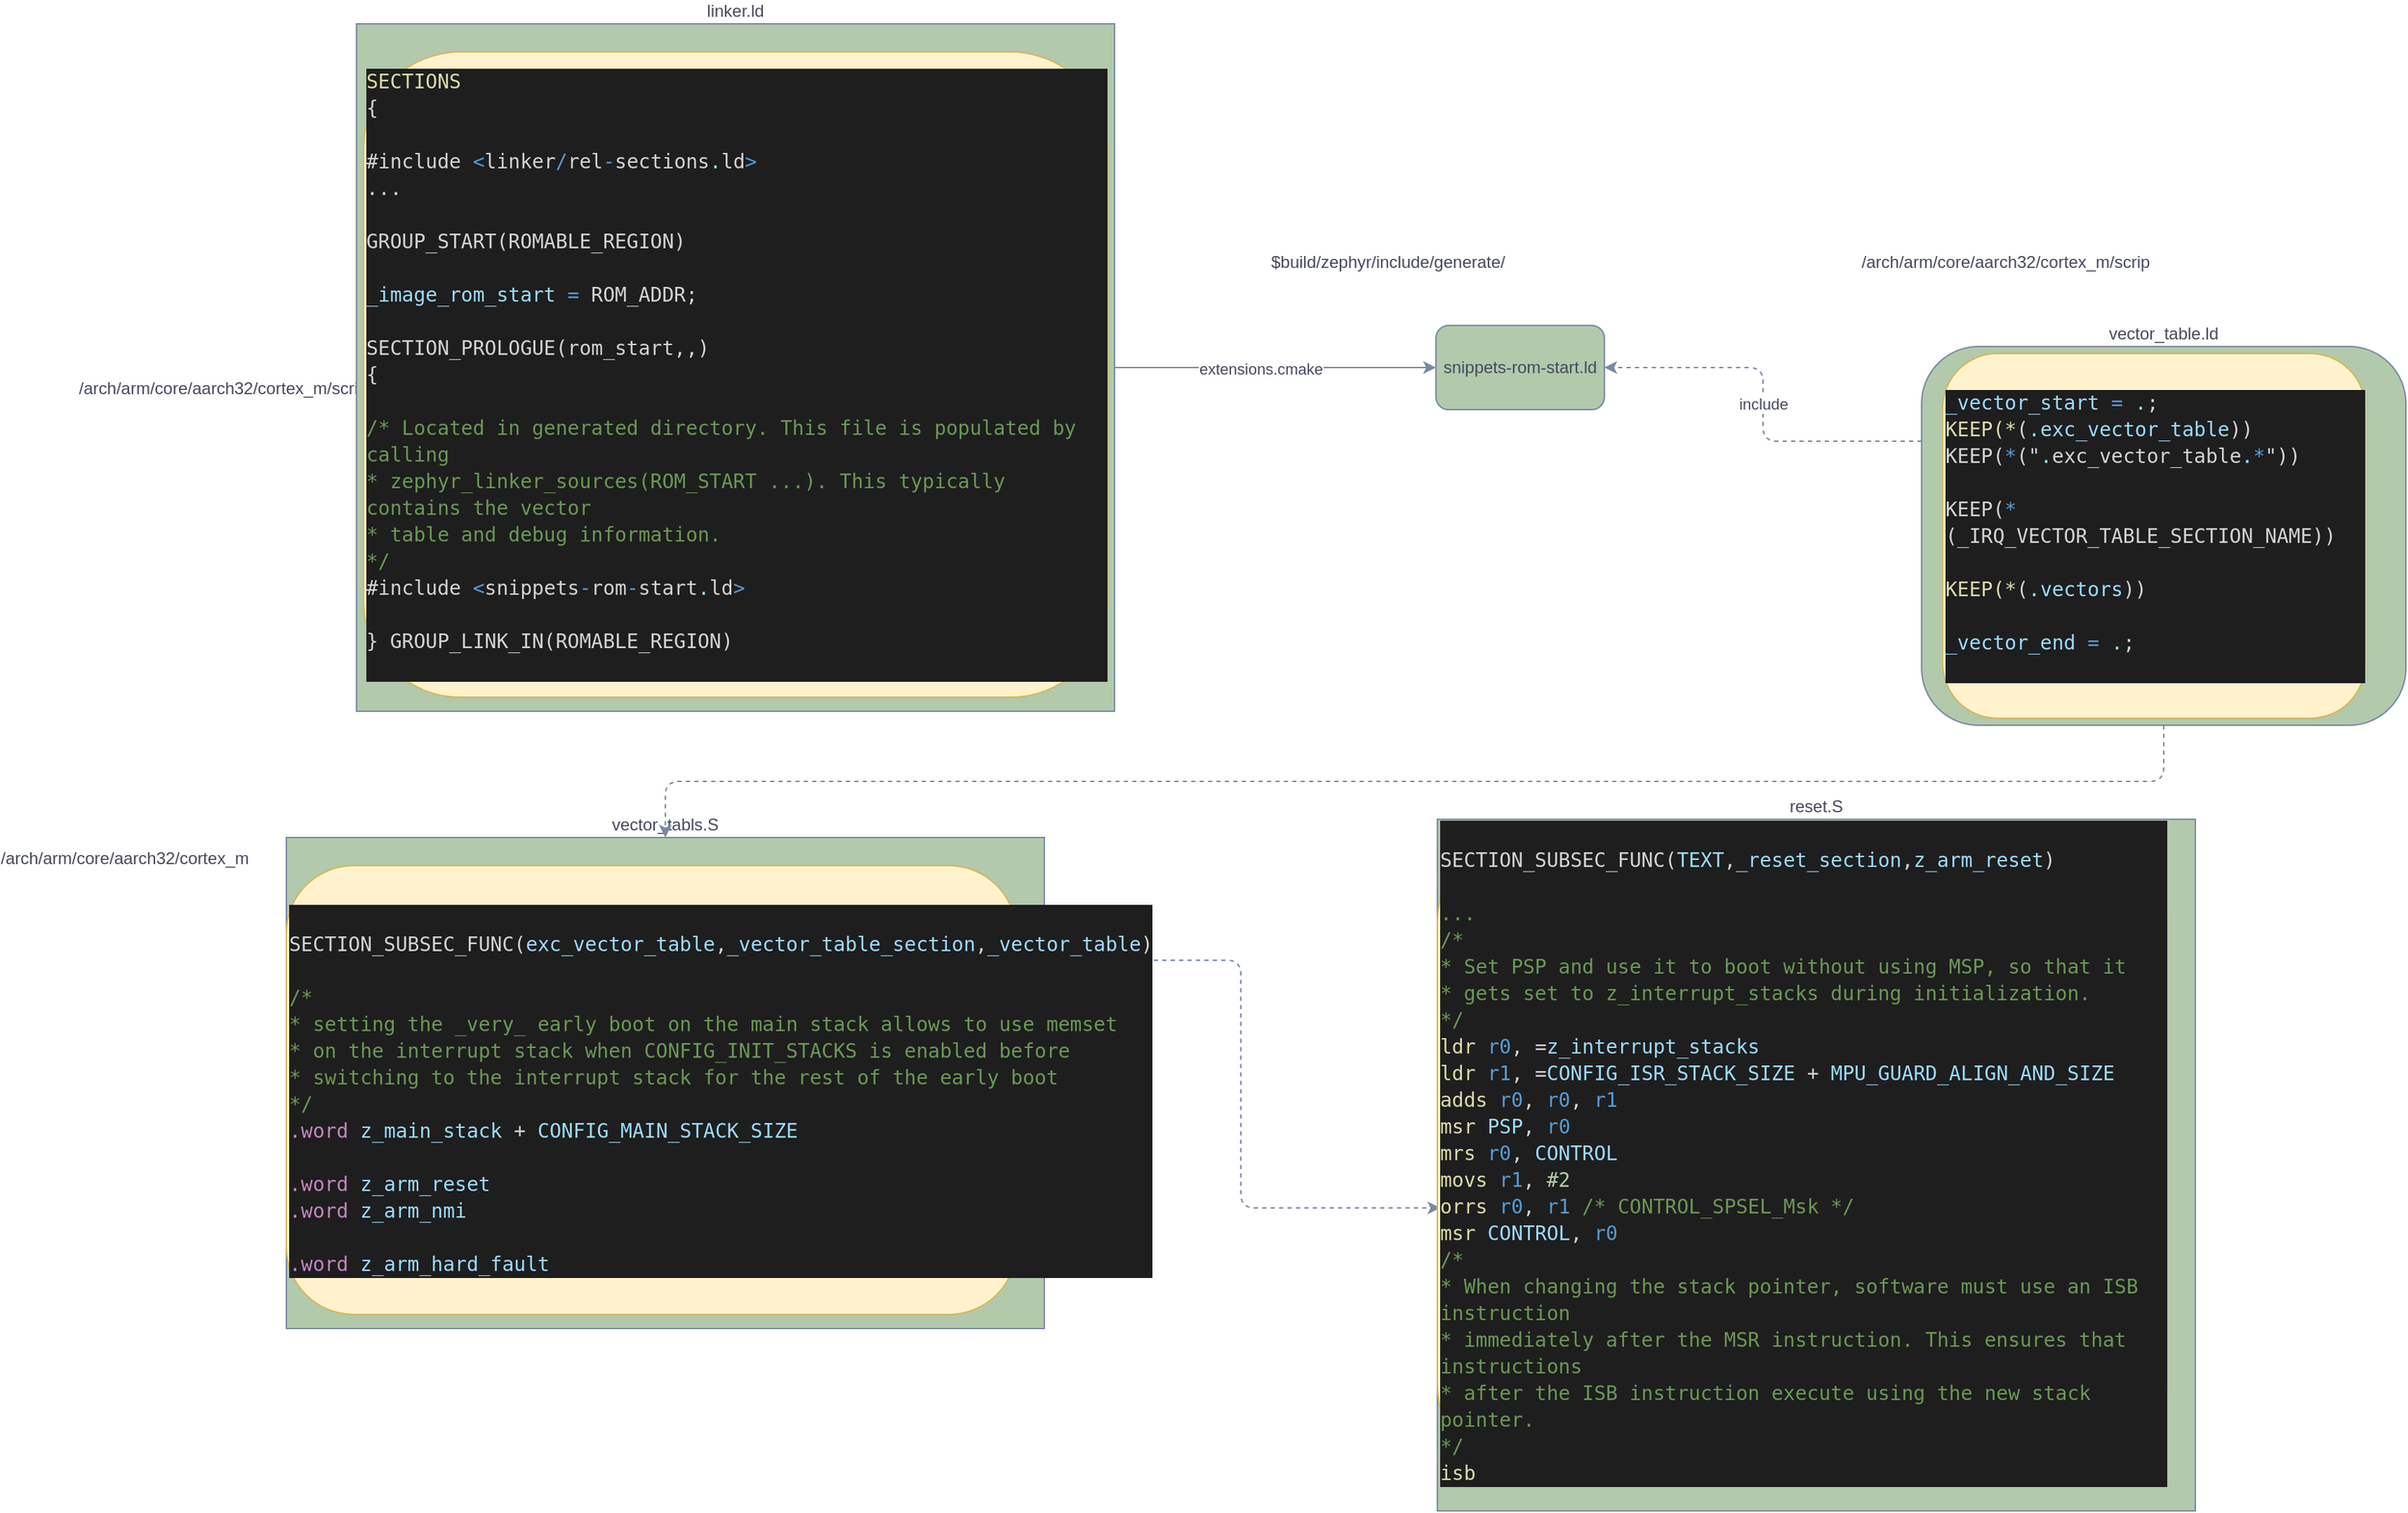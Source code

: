 <mxfile>
    <diagram id="ybfz9Gjz5HijB8eeTBLl" name="startup code">
        <mxGraphModel dx="570" dy="1286" grid="1" gridSize="10" guides="1" tooltips="1" connect="1" arrows="1" fold="1" page="1" pageScale="1" pageWidth="1169" pageHeight="827" background="#FFFFFF" math="0" shadow="0">
            <root>
                <mxCell id="Y6HiZKrx4Dk75I9vigsI-0"/>
                <mxCell id="Y6HiZKrx4Dk75I9vigsI-1" parent="Y6HiZKrx4Dk75I9vigsI-0"/>
                <mxCell id="pmlGv-6FoOLfwnFIv4__-0" value="/arch/arm/core/aarch32/cortex_m" style="text;html=1;strokeColor=none;fillColor=none;align=center;verticalAlign=middle;whiteSpace=wrap;fontColor=#46495D;" parent="Y6HiZKrx4Dk75I9vigsI-1" vertex="1">
                    <mxGeometry x="30" y="440" width="170" height="50" as="geometry"/>
                </mxCell>
                <mxCell id="cI3q7HDnjW7KI_HU9Mhn-1" style="edgeStyle=orthogonalEdgeStyle;curved=0;rounded=1;sketch=0;orthogonalLoop=1;jettySize=auto;html=1;exitX=1;exitY=0.25;exitDx=0;exitDy=0;entryX=0.004;entryY=0.583;entryDx=0;entryDy=0;entryPerimeter=0;dashed=1;strokeColor=#788AA3;fillColor=#B2C9AB;fontColor=#46495D;" parent="Y6HiZKrx4Dk75I9vigsI-1" source="pmlGv-6FoOLfwnFIv4__-1" target="cI3q7HDnjW7KI_HU9Mhn-0" edge="1">
                    <mxGeometry relative="1" as="geometry"/>
                </mxCell>
                <mxCell id="pmlGv-6FoOLfwnFIv4__-1" value="vector_tabls.S" style="rounded=0;whiteSpace=wrap;html=1;sketch=0;strokeColor=#788AA3;fillColor=#B2C9AB;fontColor=#46495D;labelPosition=center;verticalLabelPosition=top;align=center;verticalAlign=bottom;" parent="Y6HiZKrx4Dk75I9vigsI-1" vertex="1">
                    <mxGeometry x="230" y="450" width="540" height="350" as="geometry"/>
                </mxCell>
                <mxCell id="pmlGv-6FoOLfwnFIv4__-2" value="reset.S" style="rounded=0;whiteSpace=wrap;html=1;sketch=0;strokeColor=#788AA3;fillColor=#B2C9AB;fontColor=#46495D;labelPosition=center;verticalLabelPosition=top;align=center;verticalAlign=bottom;" parent="Y6HiZKrx4Dk75I9vigsI-1" vertex="1">
                    <mxGeometry x="1050" y="437" width="540" height="493" as="geometry"/>
                </mxCell>
                <mxCell id="pmlGv-6FoOLfwnFIv4__-3" value="/arch/arm/core/aarch32/cortex_m/scrip" style="text;html=1;strokeColor=none;fillColor=none;align=center;verticalAlign=middle;whiteSpace=wrap;fontColor=#46495D;" parent="Y6HiZKrx4Dk75I9vigsI-1" vertex="1">
                    <mxGeometry x="40" y="110" width="290" height="40" as="geometry"/>
                </mxCell>
                <mxCell id="pmlGv-6FoOLfwnFIv4__-8" style="edgeStyle=orthogonalEdgeStyle;curved=0;rounded=1;sketch=0;orthogonalLoop=1;jettySize=auto;html=1;exitX=1;exitY=0.5;exitDx=0;exitDy=0;entryX=0;entryY=0.5;entryDx=0;entryDy=0;strokeColor=#788AA3;fontColor=#46495D;" parent="Y6HiZKrx4Dk75I9vigsI-1" source="pmlGv-6FoOLfwnFIv4__-4" target="pmlGv-6FoOLfwnFIv4__-7" edge="1">
                    <mxGeometry relative="1" as="geometry"/>
                </mxCell>
                <mxCell id="pmlGv-6FoOLfwnFIv4__-9" value="&lt;span style=&quot;background-color: rgb(255 , 255 , 255)&quot;&gt;extensions.cmake&lt;/span&gt;" style="edgeLabel;html=1;align=center;verticalAlign=middle;resizable=0;points=[];fontColor=#46495D;" parent="pmlGv-6FoOLfwnFIv4__-8" vertex="1" connectable="0">
                    <mxGeometry x="-0.095" y="-1" relative="1" as="geometry">
                        <mxPoint as="offset"/>
                    </mxGeometry>
                </mxCell>
                <mxCell id="pmlGv-6FoOLfwnFIv4__-4" value="linker.ld" style="rounded=0;whiteSpace=wrap;html=1;sketch=0;strokeColor=#788AA3;fillColor=#B2C9AB;fontColor=#46495D;labelPosition=center;verticalLabelPosition=top;align=center;verticalAlign=bottom;" parent="Y6HiZKrx4Dk75I9vigsI-1" vertex="1">
                    <mxGeometry x="280" y="-130" width="540" height="490" as="geometry"/>
                </mxCell>
                <mxCell id="pmlGv-6FoOLfwnFIv4__-5" value="$build/zephyr/include/generate/" style="text;html=1;strokeColor=none;fillColor=none;align=center;verticalAlign=middle;whiteSpace=wrap;fontColor=#46495D;" parent="Y6HiZKrx4Dk75I9vigsI-1" vertex="1">
                    <mxGeometry x="870" y="20" width="290" height="40" as="geometry"/>
                </mxCell>
                <mxCell id="pmlGv-6FoOLfwnFIv4__-7" value="snippets-rom-start.ld" style="rounded=1;whiteSpace=wrap;html=1;sketch=0;strokeColor=#788AA3;fillColor=#B2C9AB;fontColor=#46495D;" parent="Y6HiZKrx4Dk75I9vigsI-1" vertex="1">
                    <mxGeometry x="1049" y="85" width="120" height="60" as="geometry"/>
                </mxCell>
                <mxCell id="pmlGv-6FoOLfwnFIv4__-11" value="/arch/arm/core/aarch32/cortex_m/scrip" style="text;html=1;strokeColor=none;fillColor=none;align=center;verticalAlign=middle;whiteSpace=wrap;fontColor=#46495D;" parent="Y6HiZKrx4Dk75I9vigsI-1" vertex="1">
                    <mxGeometry x="1310" y="20" width="290" height="40" as="geometry"/>
                </mxCell>
                <mxCell id="NNh97cOJyDXxWUBsN81P-8" style="edgeStyle=orthogonalEdgeStyle;curved=0;rounded=1;sketch=0;orthogonalLoop=1;jettySize=auto;html=1;entryX=0.5;entryY=0;entryDx=0;entryDy=0;strokeColor=#788AA3;fillColor=#B2C9AB;fontColor=#46495D;dashed=1;" parent="Y6HiZKrx4Dk75I9vigsI-1" source="pmlGv-6FoOLfwnFIv4__-12" target="pmlGv-6FoOLfwnFIv4__-1" edge="1">
                    <mxGeometry relative="1" as="geometry">
                        <Array as="points">
                            <mxPoint x="1568" y="410"/>
                            <mxPoint x="500" y="410"/>
                        </Array>
                    </mxGeometry>
                </mxCell>
                <mxCell id="NNh97cOJyDXxWUBsN81P-9" value="include" style="edgeStyle=orthogonalEdgeStyle;curved=0;rounded=1;sketch=0;orthogonalLoop=1;jettySize=auto;html=1;exitX=0;exitY=0.25;exitDx=0;exitDy=0;entryX=1;entryY=0.5;entryDx=0;entryDy=0;dashed=1;strokeColor=#788AA3;fillColor=#B2C9AB;fontColor=#46495D;" parent="Y6HiZKrx4Dk75I9vigsI-1" source="pmlGv-6FoOLfwnFIv4__-12" target="pmlGv-6FoOLfwnFIv4__-7" edge="1">
                    <mxGeometry relative="1" as="geometry"/>
                </mxCell>
                <mxCell id="pmlGv-6FoOLfwnFIv4__-12" value="vector_table.ld" style="rounded=1;whiteSpace=wrap;html=1;sketch=0;strokeColor=#788AA3;fillColor=#B2C9AB;fontColor=#46495D;labelPosition=center;verticalLabelPosition=top;align=center;verticalAlign=bottom;" parent="Y6HiZKrx4Dk75I9vigsI-1" vertex="1">
                    <mxGeometry x="1395" y="100" width="345" height="270" as="geometry"/>
                </mxCell>
                <mxCell id="NNh97cOJyDXxWUBsN81P-0" value="&lt;div style=&quot;color: rgb(212 , 212 , 212) ; background-color: rgb(30 , 30 , 30) ; font-family: &amp;quot;droid sans mono&amp;quot; , monospace , monospace , &amp;quot;droid sans fallback&amp;quot; ; font-size: 14px ; line-height: 19px&quot;&gt;&lt;div&gt;&lt;span style=&quot;color: #9cdcfe&quot;&gt;_vector_start&lt;/span&gt; &lt;span style=&quot;color: #569cd6&quot;&gt;=&lt;/span&gt; &lt;span style=&quot;color: #9cdcfe&quot;&gt;.&lt;/span&gt;;&lt;/div&gt;&lt;div&gt;&lt;span style=&quot;color: #dcdcaa&quot;&gt;KEEP(*&lt;/span&gt;(&lt;span style=&quot;color: #9cdcfe&quot;&gt;.exc_vector_table&lt;/span&gt;))&lt;/div&gt;&lt;div&gt;KEEP(&lt;span style=&quot;color: #569cd6&quot;&gt;*&lt;/span&gt;(&quot;&lt;span style=&quot;color: #9cdcfe&quot;&gt;.&lt;/span&gt;exc_vector_table&lt;span style=&quot;color: #9cdcfe&quot;&gt;.&lt;/span&gt;&lt;span style=&quot;color: #569cd6&quot;&gt;*&lt;/span&gt;&quot;))&lt;/div&gt;&lt;br&gt;&lt;div&gt;KEEP(&lt;span style=&quot;color: #569cd6&quot;&gt;*&lt;/span&gt;(_IRQ_VECTOR_TABLE_SECTION_NAME))&lt;/div&gt;&lt;br&gt;&lt;div&gt;&lt;span style=&quot;color: #dcdcaa&quot;&gt;KEEP(*&lt;/span&gt;(&lt;span style=&quot;color: #9cdcfe&quot;&gt;.vectors&lt;/span&gt;))&lt;/div&gt;&lt;br&gt;&lt;div&gt;&lt;span style=&quot;color: #9cdcfe&quot;&gt;_vector_end&lt;/span&gt; &lt;span style=&quot;color: #569cd6&quot;&gt;=&lt;/span&gt; &lt;span style=&quot;color: #9cdcfe&quot;&gt;.&lt;/span&gt;;&lt;/div&gt;&lt;br&gt;&lt;/div&gt;" style="rounded=1;whiteSpace=wrap;html=1;sketch=0;strokeColor=#d6b656;align=left;fillColor=#fff2cc;" parent="Y6HiZKrx4Dk75I9vigsI-1" vertex="1">
                    <mxGeometry x="1410" y="105" width="301" height="260" as="geometry"/>
                </mxCell>
                <mxCell id="NNh97cOJyDXxWUBsN81P-2" value="&lt;div style=&quot;background-color: rgb(30 , 30 , 30) ; line-height: 19px&quot;&gt;&lt;div style=&quot;color: rgb(212 , 212 , 212) ; font-family: &amp;#34;droid sans mono&amp;#34; , monospace , monospace , &amp;#34;droid sans fallback&amp;#34; ; font-size: 14px ; line-height: 19px&quot;&gt;&lt;br&gt;&lt;div&gt;SECTION_SUBSEC_FUNC(&lt;span style=&quot;color: #9cdcfe&quot;&gt;exc_vector_table&lt;/span&gt;,&lt;span style=&quot;color: #9cdcfe&quot;&gt;_vector_table_section&lt;/span&gt;,&lt;span style=&quot;color: #9cdcfe&quot;&gt;_vector_table&lt;/span&gt;)&lt;/div&gt;&lt;br&gt;&lt;div&gt;    &lt;span style=&quot;color: #6a9955&quot;&gt;/*&lt;/span&gt;&lt;/div&gt;&lt;div&gt;&lt;span style=&quot;color: #6a9955&quot;&gt;     * setting the _very_ early boot on the main stack allows to use memset&lt;/span&gt;&lt;/div&gt;&lt;div&gt;&lt;span style=&quot;color: #6a9955&quot;&gt;     * on the interrupt stack when CONFIG_INIT_STACKS is enabled before&lt;/span&gt;&lt;/div&gt;&lt;div&gt;&lt;span style=&quot;color: #6a9955&quot;&gt;     * switching to the interrupt stack for the rest of the early boot&lt;/span&gt;&lt;/div&gt;&lt;div&gt;&lt;span style=&quot;color: #6a9955&quot;&gt;     */&lt;/span&gt;&lt;/div&gt;&lt;div&gt;    &lt;span style=&quot;color: #c586c0&quot;&gt;.word&lt;/span&gt; &lt;span style=&quot;color: #9cdcfe&quot;&gt;z_main_stack&lt;/span&gt; + &lt;span style=&quot;color: #9cdcfe&quot;&gt;CONFIG_MAIN_STACK_SIZE&lt;/span&gt;&lt;/div&gt;&lt;br&gt;&lt;div&gt;    &lt;span style=&quot;color: #c586c0&quot;&gt;.word&lt;/span&gt; &lt;span style=&quot;color: #9cdcfe&quot;&gt;z_arm_reset&lt;/span&gt;&lt;/div&gt;&lt;div&gt;    &lt;span style=&quot;color: #c586c0&quot;&gt;.word&lt;/span&gt; &lt;span style=&quot;color: #9cdcfe&quot;&gt;z_arm_nmi&lt;/span&gt;&lt;/div&gt;&lt;br&gt;&lt;div&gt;    &lt;span style=&quot;color: #c586c0&quot;&gt;.word&lt;/span&gt; &lt;span style=&quot;color: #9cdcfe&quot;&gt;z_arm_hard_fault&lt;/span&gt;&lt;/div&gt;&lt;/div&gt;&lt;/div&gt;" style="rounded=1;whiteSpace=wrap;html=1;sketch=0;strokeColor=#d6b656;align=left;fillColor=#fff2cc;" parent="Y6HiZKrx4Dk75I9vigsI-1" vertex="1">
                    <mxGeometry x="230" y="470" width="520" height="320" as="geometry"/>
                </mxCell>
                <mxCell id="cI3q7HDnjW7KI_HU9Mhn-0" value="&lt;div style=&quot;background-color: rgb(30 , 30 , 30) ; line-height: 19px&quot;&gt;&lt;div style=&quot;color: rgb(212 , 212 , 212) ; font-family: &amp;#34;droid sans mono&amp;#34; , monospace , monospace , &amp;#34;droid sans fallback&amp;#34; ; font-size: 14px ; line-height: 19px&quot;&gt;&lt;br&gt;&lt;div&gt;&lt;div style=&quot;font-family: &amp;#34;droid sans mono&amp;#34; , monospace , monospace , &amp;#34;droid sans fallback&amp;#34; ; line-height: 19px&quot;&gt;&lt;div&gt;SECTION_SUBSEC_FUNC(&lt;span style=&quot;color: #9cdcfe&quot;&gt;TEXT&lt;/span&gt;,&lt;span style=&quot;color: #9cdcfe&quot;&gt;_reset_section&lt;/span&gt;,&lt;span style=&quot;color: #9cdcfe&quot;&gt;z_arm_reset&lt;/span&gt;)&lt;/div&gt;&lt;/div&gt;&lt;/div&gt;&lt;div&gt;&lt;div style=&quot;font-family: &amp;#34;droid sans mono&amp;#34; , monospace , monospace , &amp;#34;droid sans fallback&amp;#34; ; line-height: 19px&quot;&gt;&lt;div&gt;&lt;span style=&quot;color: #6a9955&quot;&gt;&lt;br&gt;&lt;/span&gt;&lt;/div&gt;&lt;div&gt;&lt;span style=&quot;color: #6a9955&quot;&gt;...&lt;/span&gt;&lt;/div&gt;&lt;div&gt;    &lt;span style=&quot;color: #6a9955&quot;&gt;/*&lt;/span&gt;&lt;/div&gt;&lt;div&gt;&lt;span style=&quot;color: #6a9955&quot;&gt;     * Set PSP and use it to boot without using MSP, so that it&lt;/span&gt;&lt;/div&gt;&lt;div&gt;&lt;span style=&quot;color: #6a9955&quot;&gt;     * gets set to z_interrupt_stacks during initialization.&lt;/span&gt;&lt;/div&gt;&lt;div&gt;&lt;span style=&quot;color: #6a9955&quot;&gt;     */&lt;/span&gt;&lt;/div&gt;&lt;div&gt;    &lt;span style=&quot;color: #dcdcaa&quot;&gt;ldr&lt;/span&gt; &lt;span style=&quot;color: #569cd6&quot;&gt;r0&lt;/span&gt;, =&lt;span style=&quot;color: #9cdcfe&quot;&gt;z_interrupt_stacks&lt;/span&gt;&lt;/div&gt;&lt;div&gt;    &lt;span style=&quot;color: #dcdcaa&quot;&gt;ldr&lt;/span&gt; &lt;span style=&quot;color: #569cd6&quot;&gt;r1&lt;/span&gt;, =&lt;span style=&quot;color: #9cdcfe&quot;&gt;CONFIG_ISR_STACK_SIZE&lt;/span&gt; + &lt;span style=&quot;color: #9cdcfe&quot;&gt;MPU_GUARD_ALIGN_AND_SIZE&lt;/span&gt;&lt;/div&gt;&lt;div&gt;    &lt;span style=&quot;color: #dcdcaa&quot;&gt;adds&lt;/span&gt; &lt;span style=&quot;color: #569cd6&quot;&gt;r0&lt;/span&gt;, &lt;span style=&quot;color: #569cd6&quot;&gt;r0&lt;/span&gt;, &lt;span style=&quot;color: #569cd6&quot;&gt;r1&lt;/span&gt;&lt;/div&gt;&lt;div&gt;    &lt;span style=&quot;color: #dcdcaa&quot;&gt;msr&lt;/span&gt; &lt;span style=&quot;color: #9cdcfe&quot;&gt;PSP&lt;/span&gt;, &lt;span style=&quot;color: #569cd6&quot;&gt;r0&lt;/span&gt;&lt;/div&gt;&lt;div&gt;    &lt;span style=&quot;color: #dcdcaa&quot;&gt;mrs&lt;/span&gt; &lt;span style=&quot;color: #569cd6&quot;&gt;r0&lt;/span&gt;, &lt;span style=&quot;color: #9cdcfe&quot;&gt;CONTROL&lt;/span&gt;&lt;/div&gt;&lt;div&gt;    &lt;span style=&quot;color: #dcdcaa&quot;&gt;movs&lt;/span&gt; &lt;span style=&quot;color: #569cd6&quot;&gt;r1&lt;/span&gt;, &lt;span style=&quot;color: #b5cea8&quot;&gt;#2&lt;/span&gt;&lt;/div&gt;&lt;div&gt;    &lt;span style=&quot;color: #dcdcaa&quot;&gt;orrs&lt;/span&gt; &lt;span style=&quot;color: #569cd6&quot;&gt;r0&lt;/span&gt;, &lt;span style=&quot;color: #569cd6&quot;&gt;r1&lt;/span&gt; &lt;span style=&quot;color: #6a9955&quot;&gt;/* CONTROL_SPSEL_Msk */&lt;/span&gt;&lt;/div&gt;&lt;div&gt;    &lt;span style=&quot;color: #dcdcaa&quot;&gt;msr&lt;/span&gt; &lt;span style=&quot;color: #9cdcfe&quot;&gt;CONTROL&lt;/span&gt;, &lt;span style=&quot;color: #569cd6&quot;&gt;r0&lt;/span&gt;&lt;/div&gt;&lt;div&gt;    &lt;span style=&quot;color: #6a9955&quot;&gt;/*&lt;/span&gt;&lt;/div&gt;&lt;div&gt;&lt;span style=&quot;color: #6a9955&quot;&gt;     * When changing the stack pointer, software must use an ISB instruction&lt;/span&gt;&lt;/div&gt;&lt;div&gt;&lt;span style=&quot;color: #6a9955&quot;&gt;     * immediately after the MSR instruction. This ensures that instructions&lt;/span&gt;&lt;/div&gt;&lt;div&gt;&lt;span style=&quot;color: #6a9955&quot;&gt;     * after the ISB instruction execute using the new stack pointer.&lt;/span&gt;&lt;/div&gt;&lt;div&gt;&lt;span style=&quot;color: #6a9955&quot;&gt;     */&lt;/span&gt;&lt;/div&gt;&lt;div&gt;    &lt;span style=&quot;color: #dcdcaa&quot;&gt;isb&lt;/span&gt;&lt;/div&gt;&lt;/div&gt;&lt;/div&gt;&lt;/div&gt;&lt;/div&gt;" style="rounded=1;whiteSpace=wrap;html=1;sketch=0;strokeColor=#d6b656;align=left;fillColor=#fff2cc;" parent="Y6HiZKrx4Dk75I9vigsI-1" vertex="1">
                    <mxGeometry x="1050" y="440" width="520" height="470" as="geometry"/>
                </mxCell>
                <mxCell id="cI3q7HDnjW7KI_HU9Mhn-9" value="&lt;div style=&quot;color: rgb(212 , 212 , 212) ; background-color: rgb(30 , 30 , 30) ; font-family: &amp;#34;droid sans mono&amp;#34; , monospace , monospace , &amp;#34;droid sans fallback&amp;#34; ; font-weight: normal ; font-size: 14px ; line-height: 19px&quot;&gt;&lt;div&gt;&lt;span style=&quot;color: #dcdcaa&quot;&gt;SECTIONS&lt;/span&gt;&lt;/div&gt;&lt;div&gt;&lt;span style=&quot;color: #d4d4d4&quot;&gt;    {&lt;/span&gt;&lt;/div&gt;&lt;br&gt;&lt;div&gt;&lt;span style=&quot;color: #d4d4d4&quot;&gt;#include &lt;/span&gt;&lt;span style=&quot;color: #569cd6&quot;&gt;&amp;lt;&lt;/span&gt;&lt;span style=&quot;color: #d4d4d4&quot;&gt;linker&lt;/span&gt;&lt;span style=&quot;color: #569cd6&quot;&gt;/&lt;/span&gt;&lt;span style=&quot;color: #d4d4d4&quot;&gt;rel&lt;/span&gt;&lt;span style=&quot;color: #569cd6&quot;&gt;-&lt;/span&gt;&lt;span style=&quot;color: #d4d4d4&quot;&gt;sections&lt;/span&gt;&lt;span style=&quot;color: #9cdcfe&quot;&gt;.&lt;/span&gt;&lt;span style=&quot;color: #d4d4d4&quot;&gt;ld&lt;/span&gt;&lt;span style=&quot;color: #569cd6&quot;&gt;&amp;gt;&lt;/span&gt;&lt;/div&gt;&lt;div&gt;...&lt;/div&gt;&lt;br&gt;&lt;div&gt;&lt;span style=&quot;color: #d4d4d4&quot;&gt;    GROUP_START(ROMABLE_REGION)&lt;/span&gt;&lt;/div&gt;&lt;br&gt;&lt;div&gt;&lt;span style=&quot;color: #d4d4d4&quot;&gt;    &lt;/span&gt;&lt;span style=&quot;color: #9cdcfe&quot;&gt;_image_rom_start&lt;/span&gt;&lt;span style=&quot;color: #d4d4d4&quot;&gt; &lt;/span&gt;&lt;span style=&quot;color: #569cd6&quot;&gt;=&lt;/span&gt;&lt;span style=&quot;color: #d4d4d4&quot;&gt; ROM_ADDR;&lt;/span&gt;&lt;/div&gt;&lt;br&gt;&lt;div&gt;&lt;span style=&quot;color: #d4d4d4&quot;&gt;    SECTION_PROLOGUE(rom_start,,)&lt;/span&gt;&lt;/div&gt;&lt;div&gt;&lt;span style=&quot;color: #d4d4d4&quot;&gt;    {&lt;/span&gt;&lt;/div&gt;&lt;br&gt;&lt;div&gt;&lt;span style=&quot;color: #6a9955&quot;&gt;/* Located in generated directory. This file is populated by calling&lt;/span&gt;&lt;/div&gt;&lt;div&gt;&lt;span style=&quot;color: #6a9955&quot;&gt; * zephyr_linker_sources(ROM_START ...). This typically contains the vector&lt;/span&gt;&lt;/div&gt;&lt;div&gt;&lt;span style=&quot;color: #6a9955&quot;&gt; * table and debug information.&lt;/span&gt;&lt;/div&gt;&lt;div&gt;&lt;span style=&quot;color: #6a9955&quot;&gt; */&lt;/span&gt;&lt;/div&gt;&lt;div&gt;&lt;span style=&quot;color: #d4d4d4&quot;&gt;#include &lt;/span&gt;&lt;span style=&quot;color: #569cd6&quot;&gt;&amp;lt;&lt;/span&gt;&lt;span style=&quot;color: #d4d4d4&quot;&gt;snippets&lt;/span&gt;&lt;span style=&quot;color: #569cd6&quot;&gt;-&lt;/span&gt;&lt;span style=&quot;color: #d4d4d4&quot;&gt;rom&lt;/span&gt;&lt;span style=&quot;color: #569cd6&quot;&gt;-&lt;/span&gt;&lt;span style=&quot;color: #d4d4d4&quot;&gt;start&lt;/span&gt;&lt;span style=&quot;color: #9cdcfe&quot;&gt;.&lt;/span&gt;&lt;span style=&quot;color: #d4d4d4&quot;&gt;ld&lt;/span&gt;&lt;span style=&quot;color: #569cd6&quot;&gt;&amp;gt;&lt;/span&gt;&lt;/div&gt;&lt;br&gt;&lt;div&gt;&lt;span style=&quot;color: #d4d4d4&quot;&gt;    } GROUP_LINK_IN(ROMABLE_REGION)&lt;/span&gt;&lt;/div&gt;&lt;br&gt;&lt;/div&gt;" style="rounded=1;whiteSpace=wrap;html=1;sketch=0;strokeColor=#d6b656;fillColor=#fff2cc;align=left;" parent="Y6HiZKrx4Dk75I9vigsI-1" vertex="1">
                    <mxGeometry x="285" y="-110" width="530" height="460" as="geometry"/>
                </mxCell>
            </root>
        </mxGraphModel>
    </diagram>
    <diagram id="NwB8wH4tGBHK_53rOhfz" name="toolchain relation">
        &#xa;
        <mxGraphModel dx="626" dy="549" grid="1" gridSize="10" guides="1" tooltips="1" connect="1" arrows="1" fold="1" page="1" pageScale="1" pageWidth="1169" pageHeight="827" math="0" shadow="0">
            &#xa;
            <root>
                &#xa;
                <mxCell id="0"/>
                &#xa;
                <mxCell id="1" parent="0"/>
                &#xa;
                <mxCell id="2" value="&lt;span style=&quot;color: rgb(0 , 0 , 0)&quot;&gt;JLinkExe&lt;/span&gt;" style="whiteSpace=wrap;html=1;fillColor=#B2C9AB;strokeColor=#788AA3;fontColor=#46495D;" parent="1" vertex="1">
                    &#xa;
                    <mxGeometry x="250" y="190" width="120" height="60" as="geometry"/>
                    &#xa;
                </mxCell>
                &#xa;
                <mxCell id="27" style="edgeStyle=orthogonalEdgeStyle;rounded=0;orthogonalLoop=1;jettySize=auto;html=1;entryX=0.5;entryY=1;entryDx=0;entryDy=0;endArrow=classic;endFill=1;strokeColor=#788AA3;fontColor=#46495D;" parent="1" source="3" target="2" edge="1">
                    &#xa;
                    <mxGeometry relative="1" as="geometry"/>
                    &#xa;
                </mxCell>
                &#xa;
                <mxCell id="3" value="nrfjprog" style="whiteSpace=wrap;html=1;fillColor=#B2C9AB;strokeColor=#788AA3;fontColor=#46495D;" parent="1" vertex="1">
                    &#xa;
                    <mxGeometry x="250" y="350" width="120" height="60" as="geometry"/>
                    &#xa;
                </mxCell>
                &#xa;
                <mxCell id="16" value="" style="endArrow=none;html=1;strokeColor=#788AA3;strokeWidth=5;fontColor=#46495D;" parent="1" edge="1">
                    &#xa;
                    <mxGeometry width="50" height="50" relative="1" as="geometry">
                        &#xa;
                        <mxPoint x="150" y="310" as="sourcePoint"/>
                        &#xa;
                        <mxPoint x="710" y="310" as="targetPoint"/>
                        &#xa;
                    </mxGeometry>
                    &#xa;
                </mxCell>
                &#xa;
                <mxCell id="25" style="edgeStyle=orthogonalEdgeStyle;rounded=0;orthogonalLoop=1;jettySize=auto;html=1;exitX=0.5;exitY=0;exitDx=0;exitDy=0;endArrow=ERoneToMany;endFill=0;strokeColor=#788AA3;fontColor=#46495D;" parent="1" source="17" edge="1">
                    &#xa;
                    <mxGeometry relative="1" as="geometry">
                        &#xa;
                        <mxPoint x="320" y="480" as="targetPoint"/>
                        &#xa;
                    </mxGeometry>
                    &#xa;
                </mxCell>
                &#xa;
                <mxCell id="26" style="edgeStyle=orthogonalEdgeStyle;rounded=0;orthogonalLoop=1;jettySize=auto;html=1;entryX=0.5;entryY=1;entryDx=0;entryDy=0;endArrow=classic;endFill=1;strokeColor=#788AA3;fontColor=#46495D;" parent="1" source="17" target="3" edge="1">
                    &#xa;
                    <mxGeometry relative="1" as="geometry"/>
                    &#xa;
                </mxCell>
                &#xa;
                <mxCell id="17" value="west" style="whiteSpace=wrap;html=1;fillColor=#B2C9AB;strokeColor=#788AA3;fontColor=#46495D;" parent="1" vertex="1">
                    &#xa;
                    <mxGeometry x="250" y="510" width="120" height="60" as="geometry"/>
                    &#xa;
                </mxCell>
                &#xa;
                <mxCell id="21" value="JLink/SWD commander" style="text;html=1;strokeColor=none;fillColor=none;align=center;verticalAlign=middle;whiteSpace=wrap;fontColor=#46495D;" parent="1" vertex="1">
                    &#xa;
                    <mxGeometry x="80" y="210" width="120" height="20" as="geometry"/>
                    &#xa;
                </mxCell>
                &#xa;
                <mxCell id="22" value="" style="endArrow=none;html=1;strokeColor=#788AA3;strokeWidth=5;fontColor=#46495D;" parent="1" edge="1">
                    &#xa;
                    <mxGeometry width="50" height="50" relative="1" as="geometry">
                        &#xa;
                        <mxPoint x="150" y="470" as="sourcePoint"/>
                        &#xa;
                        <mxPoint x="710" y="470" as="targetPoint"/>
                        &#xa;
                    </mxGeometry>
                    &#xa;
                </mxCell>
                &#xa;
                <mxCell id="23" value="zephyr commander" style="text;html=1;align=center;verticalAlign=middle;whiteSpace=wrap;fontColor=#46495D;" parent="1" vertex="1">
                    &#xa;
                    <mxGeometry x="110" y="520" width="90" height="20" as="geometry"/>
                    &#xa;
                </mxCell>
                &#xa;
                <mxCell id="24" value="nordic Jlink/SWD commander" style="text;html=1;strokeColor=none;fillColor=none;align=center;verticalAlign=middle;whiteSpace=wrap;fontColor=#46495D;" parent="1" vertex="1">
                    &#xa;
                    <mxGeometry x="80" y="370" width="120" height="20" as="geometry"/>
                    &#xa;
                </mxCell>
                &#xa;
            </root>
            &#xa;
        </mxGraphModel>
        &#xa;
    </diagram>
    <diagram id="FxV_k2nyM5GG1SeXNFGR" name="context switch">
        <mxGraphModel dx="570" dy="459" grid="1" gridSize="10" guides="1" tooltips="1" connect="1" arrows="1" fold="1" page="1" pageScale="1" pageWidth="1169" pageHeight="827" math="0" shadow="0">
            <root>
                <mxCell id="1HiUTFBMNdXVoeDx_nfh-0"/>
                <mxCell id="1HiUTFBMNdXVoeDx_nfh-1" parent="1HiUTFBMNdXVoeDx_nfh-0"/>
            </root>
        </mxGraphModel>
    </diagram>
</mxfile>